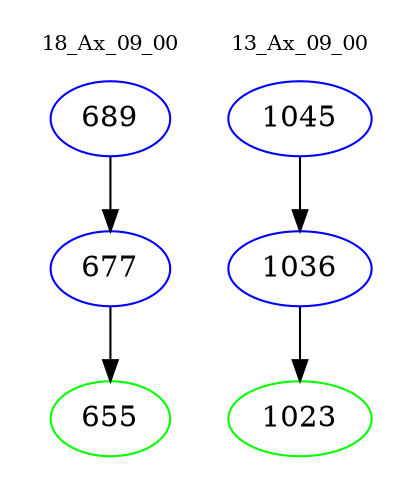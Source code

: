 digraph{
subgraph cluster_0 {
color = white
label = "18_Ax_09_00";
fontsize=10;
T0_689 [label="689", color="blue"]
T0_689 -> T0_677 [color="black"]
T0_677 [label="677", color="blue"]
T0_677 -> T0_655 [color="black"]
T0_655 [label="655", color="green"]
}
subgraph cluster_1 {
color = white
label = "13_Ax_09_00";
fontsize=10;
T1_1045 [label="1045", color="blue"]
T1_1045 -> T1_1036 [color="black"]
T1_1036 [label="1036", color="blue"]
T1_1036 -> T1_1023 [color="black"]
T1_1023 [label="1023", color="green"]
}
}
